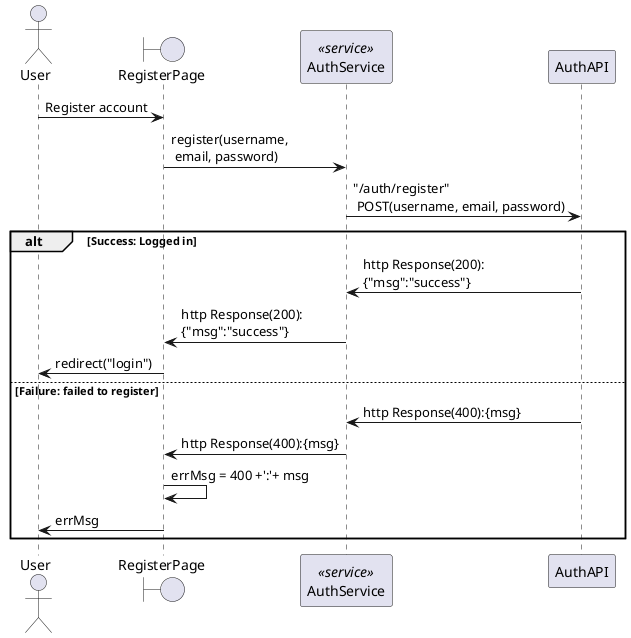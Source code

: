 @startuml
actor User
boundary RegisterPage as register
participant AuthService as auth <<service>>

participant AuthAPI

User -> register: Register account
register -> auth: register(username,\n email, password)
auth -> AuthAPI:"/auth/register"\n POST(username, email, password)
alt Success: Logged in
  auth <- AuthAPI:http Response(200):\n{"msg":"success"}
  register <- auth: http Response(200):\n{"msg":"success"}
  register -> User: redirect("login")
else Failure: failed to register
  auth <- AuthAPI:http Response(400):{msg}
  register <- auth: http Response(400):{msg}
  register -> register: errMsg = 400 +':'+ msg
  User <- register: errMsg
end
@enduml
